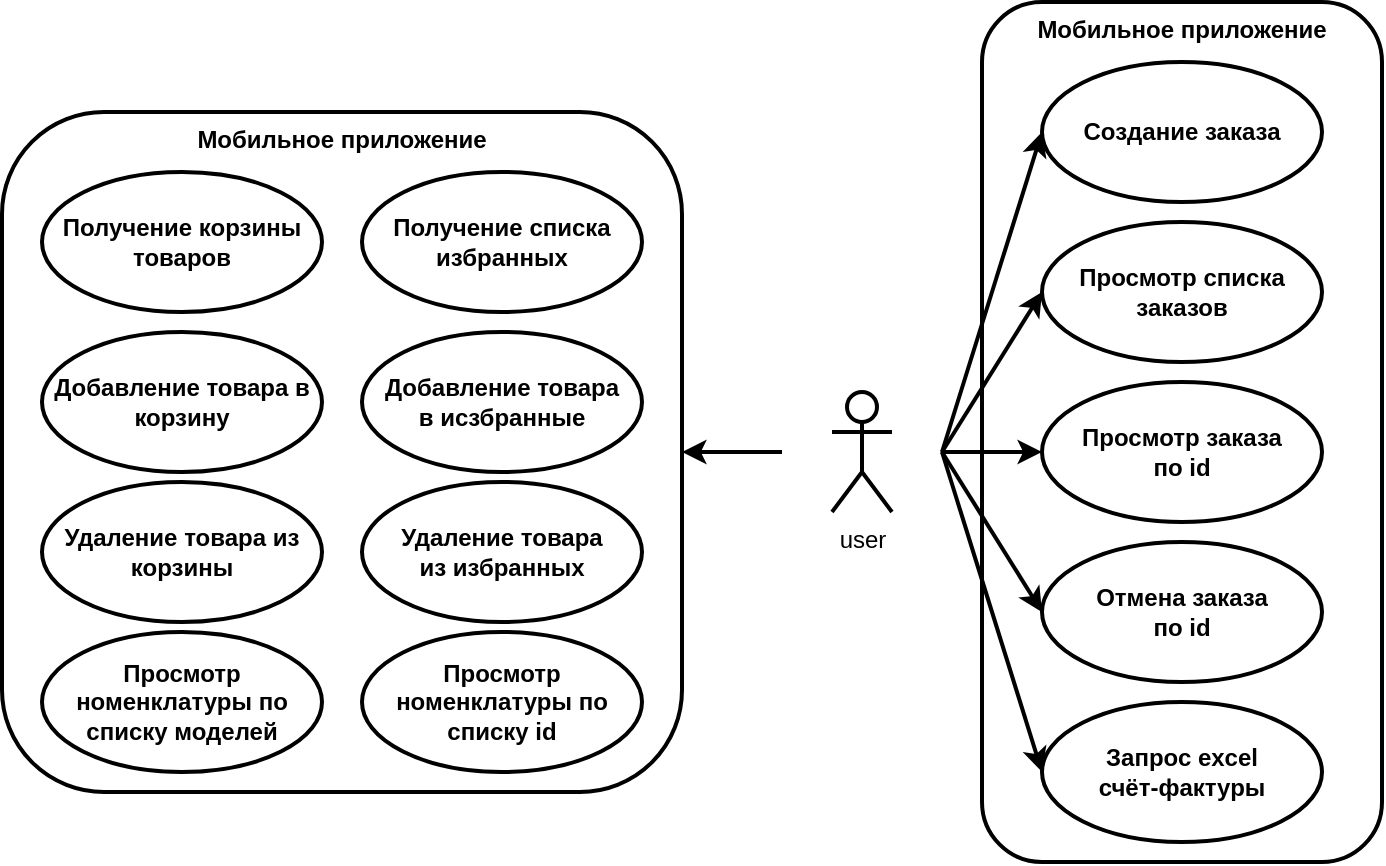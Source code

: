 <mxfile version="21.2.8" type="device">
  <diagram name="Page-1" id="Q4-CxTQ7Mwha1XIJfNH5">
    <mxGraphModel dx="1886" dy="614" grid="1" gridSize="10" guides="1" tooltips="1" connect="1" arrows="1" fold="1" page="1" pageScale="1" pageWidth="850" pageHeight="1100" math="0" shadow="0">
      <root>
        <mxCell id="0" />
        <mxCell id="1" parent="0" />
        <mxCell id="rW7r-VvlKTY-Xvo0AwC7-12" style="rounded=0;orthogonalLoop=1;jettySize=auto;html=1;exitX=0;exitY=0.5;exitDx=0;exitDy=0;entryX=1;entryY=0.5;entryDx=0;entryDy=0;strokeWidth=2;" edge="1" parent="1" source="t9POVJm5YxXZwowacQ9W-9" target="rW7r-VvlKTY-Xvo0AwC7-3">
          <mxGeometry relative="1" as="geometry" />
        </mxCell>
        <mxCell id="t9POVJm5YxXZwowacQ9W-9" value="&amp;nbsp;" style="html=1;whiteSpace=wrap;strokeColor=none;fillColor=none;strokeWidth=2;" parent="1" vertex="1">
          <mxGeometry x="80" y="205" width="80" height="120" as="geometry" />
        </mxCell>
        <mxCell id="t9POVJm5YxXZwowacQ9W-1" value="user" style="shape=umlActor;verticalLabelPosition=bottom;verticalAlign=top;html=1;strokeWidth=2;" parent="1" vertex="1">
          <mxGeometry x="105" y="235" width="30" height="60" as="geometry" />
        </mxCell>
        <mxCell id="t9POVJm5YxXZwowacQ9W-2" value="Мобильное приложение" style="html=1;whiteSpace=wrap;rounded=1;strokeWidth=2;fontStyle=1;verticalAlign=top;" parent="1" vertex="1">
          <mxGeometry x="180" y="40" width="200" height="430" as="geometry" />
        </mxCell>
        <mxCell id="t9POVJm5YxXZwowacQ9W-3" value="Создание заказа" style="ellipse;whiteSpace=wrap;html=1;fontStyle=1;strokeWidth=2;" parent="1" vertex="1">
          <mxGeometry x="210" y="70" width="140" height="70" as="geometry" />
        </mxCell>
        <mxCell id="t9POVJm5YxXZwowacQ9W-4" value="Просмотр списка заказов" style="ellipse;whiteSpace=wrap;html=1;fontStyle=1;strokeWidth=2;" parent="1" vertex="1">
          <mxGeometry x="210" y="150" width="140" height="70" as="geometry" />
        </mxCell>
        <mxCell id="t9POVJm5YxXZwowacQ9W-5" value="Просмотр заказа&lt;br&gt;по id" style="ellipse;whiteSpace=wrap;html=1;fontStyle=1;strokeWidth=2;" parent="1" vertex="1">
          <mxGeometry x="210" y="230" width="140" height="70" as="geometry" />
        </mxCell>
        <mxCell id="t9POVJm5YxXZwowacQ9W-6" value="Отмена заказа&lt;br&gt;по id" style="ellipse;whiteSpace=wrap;html=1;fontStyle=1;strokeWidth=2;" parent="1" vertex="1">
          <mxGeometry x="210" y="310" width="140" height="70" as="geometry" />
        </mxCell>
        <mxCell id="t9POVJm5YxXZwowacQ9W-10" style="rounded=0;orthogonalLoop=1;jettySize=auto;html=1;exitX=1;exitY=0.5;exitDx=0;exitDy=0;entryX=0;entryY=0.5;entryDx=0;entryDy=0;strokeWidth=2;" parent="1" source="t9POVJm5YxXZwowacQ9W-9" target="t9POVJm5YxXZwowacQ9W-3" edge="1">
          <mxGeometry relative="1" as="geometry" />
        </mxCell>
        <mxCell id="t9POVJm5YxXZwowacQ9W-11" style="rounded=0;orthogonalLoop=1;jettySize=auto;html=1;exitX=1;exitY=0.5;exitDx=0;exitDy=0;entryX=0;entryY=0.5;entryDx=0;entryDy=0;strokeWidth=2;" parent="1" source="t9POVJm5YxXZwowacQ9W-9" target="t9POVJm5YxXZwowacQ9W-4" edge="1">
          <mxGeometry relative="1" as="geometry" />
        </mxCell>
        <mxCell id="t9POVJm5YxXZwowacQ9W-12" style="rounded=0;orthogonalLoop=1;jettySize=auto;html=1;exitX=1;exitY=0.5;exitDx=0;exitDy=0;entryX=0;entryY=0.5;entryDx=0;entryDy=0;strokeWidth=2;" parent="1" source="t9POVJm5YxXZwowacQ9W-9" target="t9POVJm5YxXZwowacQ9W-5" edge="1">
          <mxGeometry relative="1" as="geometry" />
        </mxCell>
        <mxCell id="t9POVJm5YxXZwowacQ9W-13" style="rounded=0;orthogonalLoop=1;jettySize=auto;html=1;exitX=1;exitY=0.5;exitDx=0;exitDy=0;entryX=0;entryY=0.5;entryDx=0;entryDy=0;strokeWidth=2;" parent="1" source="t9POVJm5YxXZwowacQ9W-9" target="t9POVJm5YxXZwowacQ9W-6" edge="1">
          <mxGeometry relative="1" as="geometry" />
        </mxCell>
        <mxCell id="rW7r-VvlKTY-Xvo0AwC7-1" value="Запрос excel&lt;br&gt;счёт-фактуры" style="ellipse;whiteSpace=wrap;html=1;fontStyle=1;strokeWidth=2;" vertex="1" parent="1">
          <mxGeometry x="210" y="390" width="140" height="70" as="geometry" />
        </mxCell>
        <mxCell id="rW7r-VvlKTY-Xvo0AwC7-2" style="rounded=0;orthogonalLoop=1;jettySize=auto;html=1;exitX=1;exitY=0.5;exitDx=0;exitDy=0;entryX=0;entryY=0.5;entryDx=0;entryDy=0;strokeWidth=2;" edge="1" parent="1" source="t9POVJm5YxXZwowacQ9W-9" target="rW7r-VvlKTY-Xvo0AwC7-1">
          <mxGeometry relative="1" as="geometry" />
        </mxCell>
        <mxCell id="rW7r-VvlKTY-Xvo0AwC7-3" value="Мобильное приложение" style="html=1;whiteSpace=wrap;rounded=1;strokeWidth=2;fontStyle=1;verticalAlign=top;" vertex="1" parent="1">
          <mxGeometry x="-310" y="95" width="340" height="340" as="geometry" />
        </mxCell>
        <mxCell id="rW7r-VvlKTY-Xvo0AwC7-4" value="Получение списка избранных" style="ellipse;whiteSpace=wrap;html=1;fontStyle=1;strokeWidth=2;" vertex="1" parent="1">
          <mxGeometry x="-130" y="125" width="140" height="70" as="geometry" />
        </mxCell>
        <mxCell id="rW7r-VvlKTY-Xvo0AwC7-5" value="Добавление товара&lt;br&gt;в исзбранные" style="ellipse;whiteSpace=wrap;html=1;fontStyle=1;strokeWidth=2;" vertex="1" parent="1">
          <mxGeometry x="-130" y="205" width="140" height="70" as="geometry" />
        </mxCell>
        <mxCell id="rW7r-VvlKTY-Xvo0AwC7-6" value="Удаление товара&lt;br&gt;из избранных" style="ellipse;whiteSpace=wrap;html=1;fontStyle=1;strokeWidth=2;" vertex="1" parent="1">
          <mxGeometry x="-130" y="280" width="140" height="70" as="geometry" />
        </mxCell>
        <mxCell id="rW7r-VvlKTY-Xvo0AwC7-7" value="Просмотр номенклатуры по списку id" style="ellipse;whiteSpace=wrap;html=1;fontStyle=1;strokeWidth=2;" vertex="1" parent="1">
          <mxGeometry x="-130" y="355" width="140" height="70" as="geometry" />
        </mxCell>
        <mxCell id="rW7r-VvlKTY-Xvo0AwC7-8" value="Просмотр номенклатуры по списку моделей" style="ellipse;whiteSpace=wrap;html=1;fontStyle=1;strokeWidth=2;" vertex="1" parent="1">
          <mxGeometry x="-290" y="355" width="140" height="70" as="geometry" />
        </mxCell>
        <mxCell id="rW7r-VvlKTY-Xvo0AwC7-9" value="Получение корзины товаров" style="ellipse;whiteSpace=wrap;html=1;fontStyle=1;strokeWidth=2;" vertex="1" parent="1">
          <mxGeometry x="-290" y="125" width="140" height="70" as="geometry" />
        </mxCell>
        <mxCell id="rW7r-VvlKTY-Xvo0AwC7-10" value="Добавление товара в корзину" style="ellipse;whiteSpace=wrap;html=1;fontStyle=1;strokeWidth=2;" vertex="1" parent="1">
          <mxGeometry x="-290" y="205" width="140" height="70" as="geometry" />
        </mxCell>
        <mxCell id="rW7r-VvlKTY-Xvo0AwC7-11" value="Удаление товара из корзины" style="ellipse;whiteSpace=wrap;html=1;fontStyle=1;strokeWidth=2;" vertex="1" parent="1">
          <mxGeometry x="-290" y="280" width="140" height="70" as="geometry" />
        </mxCell>
      </root>
    </mxGraphModel>
  </diagram>
</mxfile>
